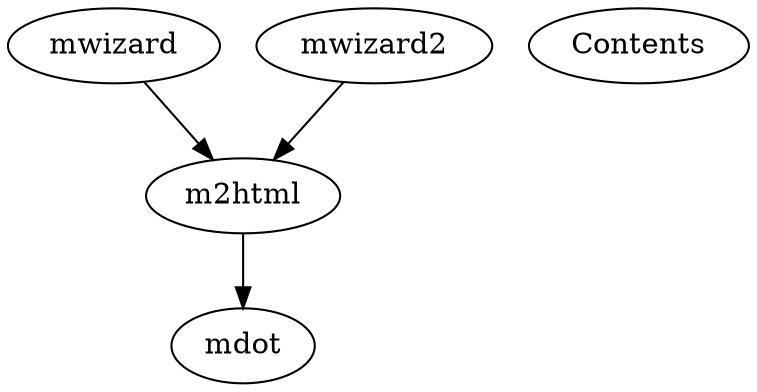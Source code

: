 /* Created by mdot for Matlab */
digraph m2html {
  m2html -> mdot;
  mwizard -> m2html;
  mwizard2 -> m2html;

  Contents [URL="Contents.html"];
  m2html [URL="m2html.html"];
  mdot [URL="mdot.html"];
  mwizard [URL="mwizard.html"];
  mwizard2 [URL="mwizard2.html"];
}